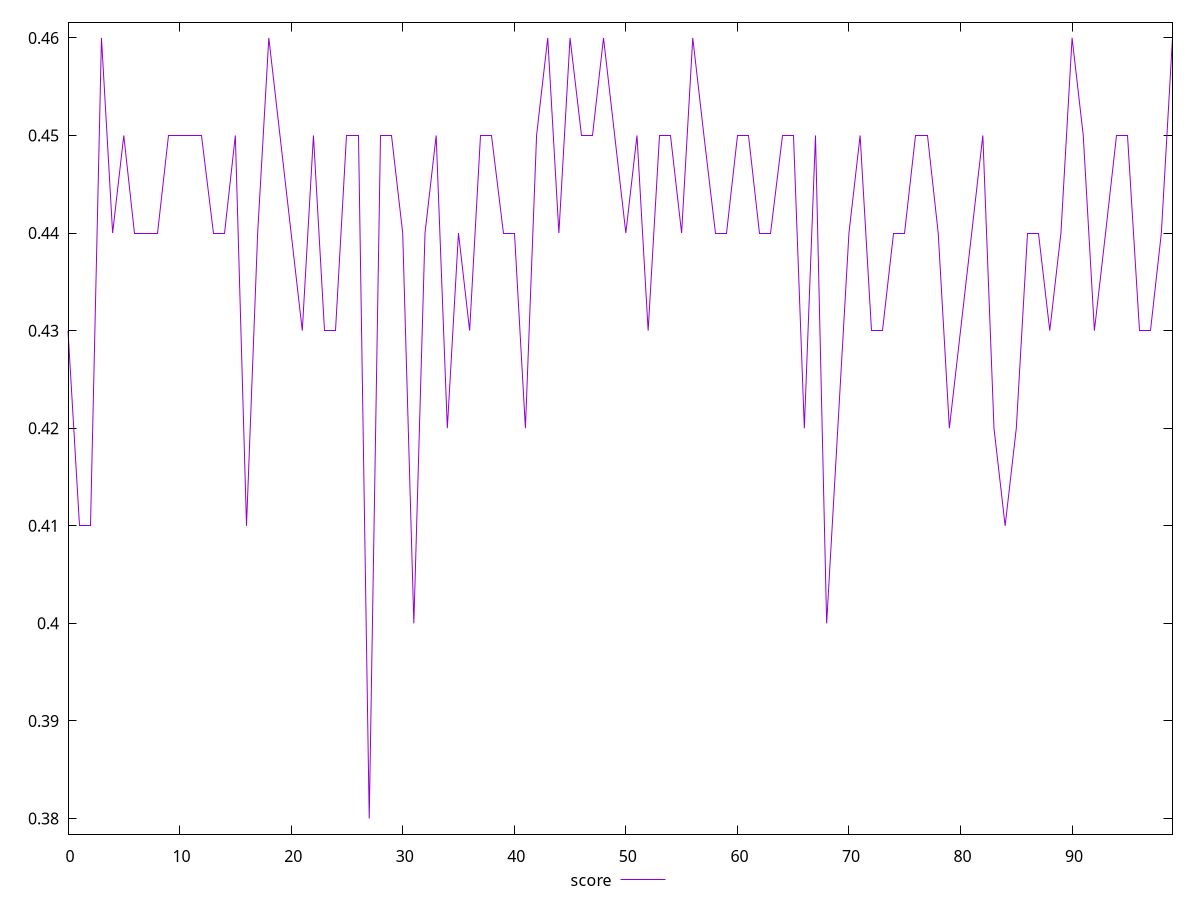 reset

$score <<EOF
0 0.43
1 0.41
2 0.41
3 0.46
4 0.44
5 0.45
6 0.44
7 0.44
8 0.44
9 0.45
10 0.45
11 0.45
12 0.45
13 0.44
14 0.44
15 0.45
16 0.41
17 0.44
18 0.46
19 0.45
20 0.44
21 0.43
22 0.45
23 0.43
24 0.43
25 0.45
26 0.45
27 0.38
28 0.45
29 0.45
30 0.44
31 0.4
32 0.44
33 0.45
34 0.42
35 0.44
36 0.43
37 0.45
38 0.45
39 0.44
40 0.44
41 0.42
42 0.45
43 0.46
44 0.44
45 0.46
46 0.45
47 0.45
48 0.46
49 0.45
50 0.44
51 0.45
52 0.43
53 0.45
54 0.45
55 0.44
56 0.46
57 0.45
58 0.44
59 0.44
60 0.45
61 0.45
62 0.44
63 0.44
64 0.45
65 0.45
66 0.42
67 0.45
68 0.4
69 0.42
70 0.44
71 0.45
72 0.43
73 0.43
74 0.44
75 0.44
76 0.45
77 0.45
78 0.44
79 0.42
80 0.43
81 0.44
82 0.45
83 0.42
84 0.41
85 0.42
86 0.44
87 0.44
88 0.43
89 0.44
90 0.46
91 0.45
92 0.43
93 0.44
94 0.45
95 0.45
96 0.43
97 0.43
98 0.44
99 0.46
EOF

set key outside below
set xrange [0:99]
set yrange [0.3784:0.4616]
set trange [0.3784:0.4616]
set terminal svg size 640, 500 enhanced background rgb 'white'
set output "reports/report_00028_2021-02-24T12-49-42.674Z/uses-rel-preload/samples/card/score/values.svg"

plot $score title "score" with line

reset
